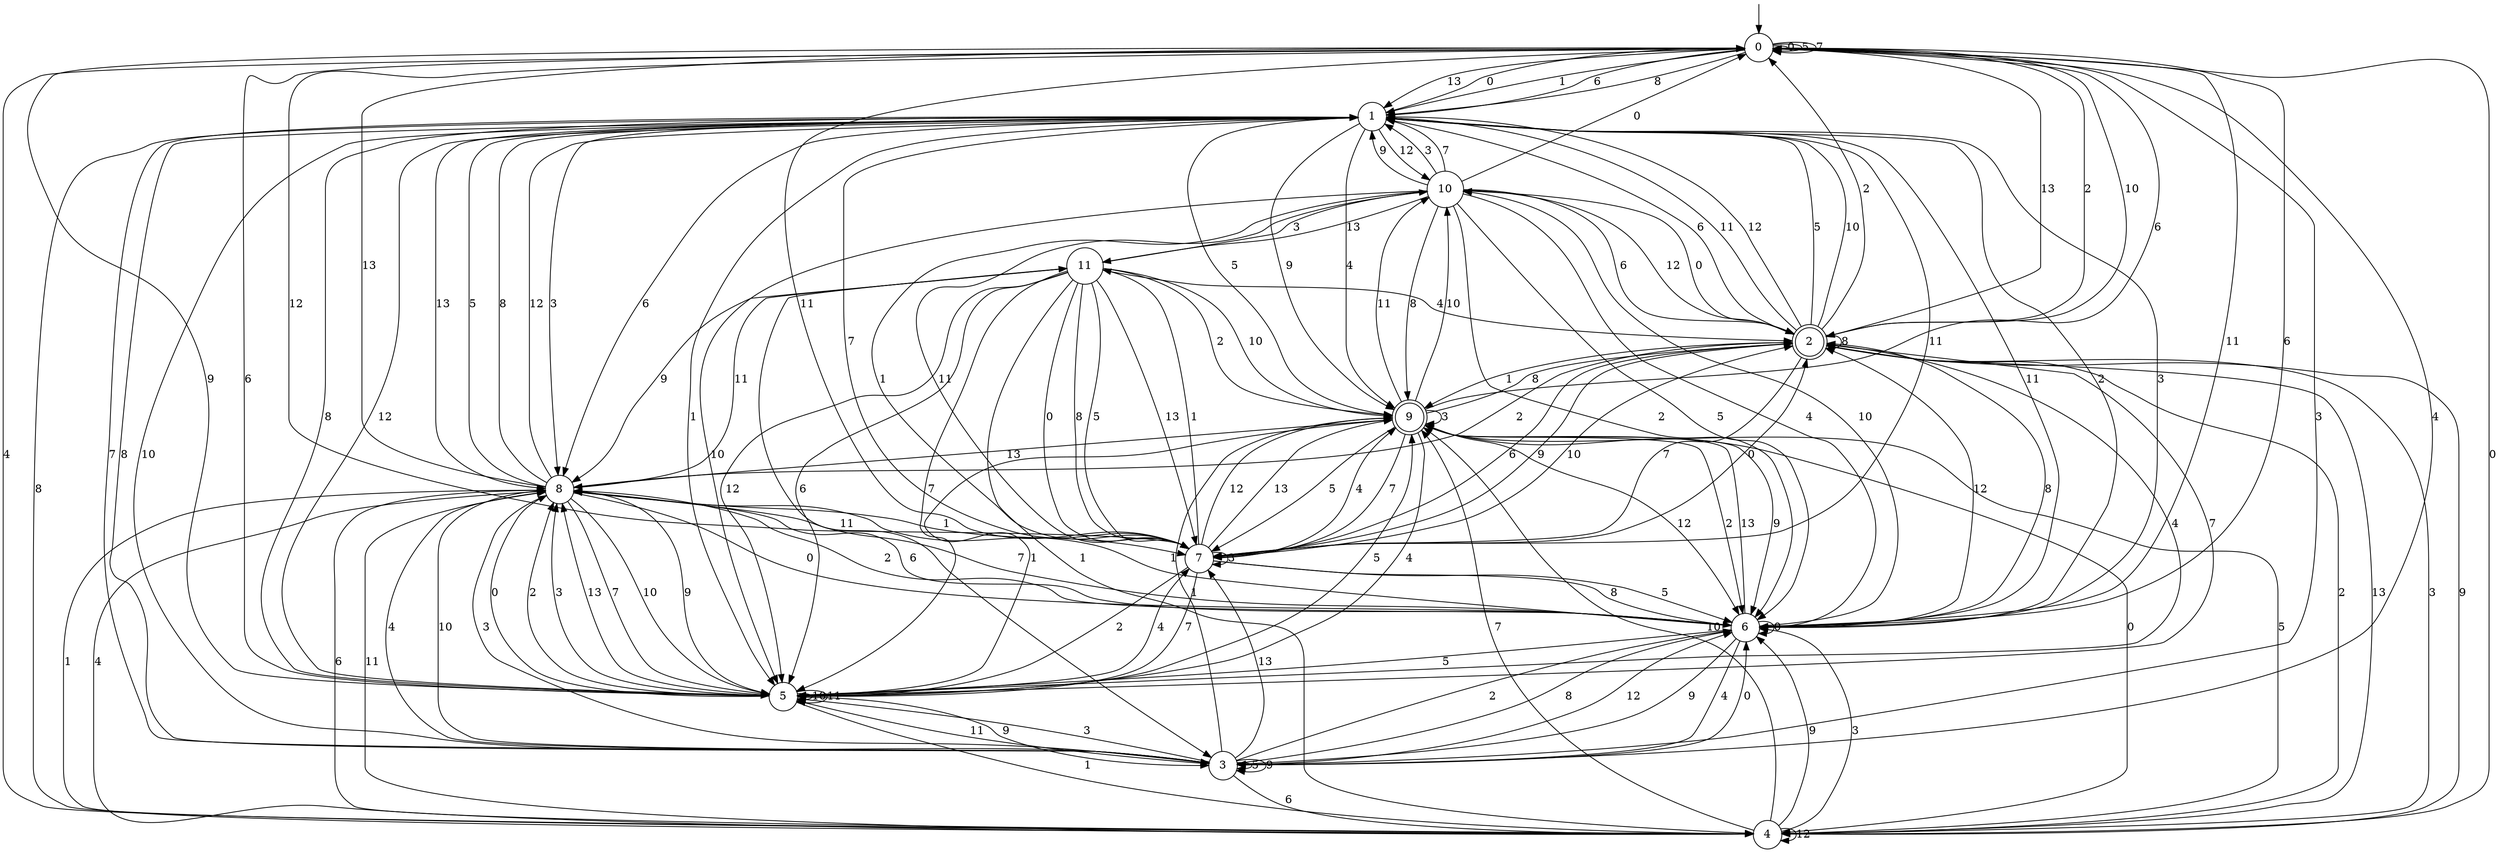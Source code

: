 digraph g {

	s0 [shape="circle" label="0"];
	s1 [shape="circle" label="1"];
	s2 [shape="doublecircle" label="2"];
	s3 [shape="circle" label="3"];
	s4 [shape="circle" label="4"];
	s5 [shape="circle" label="5"];
	s6 [shape="circle" label="6"];
	s7 [shape="circle" label="7"];
	s8 [shape="circle" label="8"];
	s9 [shape="doublecircle" label="9"];
	s10 [shape="circle" label="10"];
	s11 [shape="circle" label="11"];
	s0 -> s0 [label="0"];
	s0 -> s1 [label="1"];
	s0 -> s2 [label="2"];
	s0 -> s3 [label="3"];
	s0 -> s4 [label="4"];
	s0 -> s0 [label="5"];
	s0 -> s1 [label="6"];
	s0 -> s0 [label="7"];
	s0 -> s1 [label="8"];
	s0 -> s5 [label="9"];
	s0 -> s2 [label="10"];
	s0 -> s6 [label="11"];
	s0 -> s7 [label="12"];
	s0 -> s1 [label="13"];
	s1 -> s0 [label="0"];
	s1 -> s5 [label="1"];
	s1 -> s6 [label="2"];
	s1 -> s8 [label="3"];
	s1 -> s9 [label="4"];
	s1 -> s9 [label="5"];
	s1 -> s8 [label="6"];
	s1 -> s7 [label="7"];
	s1 -> s3 [label="8"];
	s1 -> s9 [label="9"];
	s1 -> s3 [label="10"];
	s1 -> s7 [label="11"];
	s1 -> s10 [label="12"];
	s1 -> s8 [label="13"];
	s2 -> s10 [label="0"];
	s2 -> s9 [label="1"];
	s2 -> s0 [label="2"];
	s2 -> s4 [label="3"];
	s2 -> s5 [label="4"];
	s2 -> s1 [label="5"];
	s2 -> s1 [label="6"];
	s2 -> s7 [label="7"];
	s2 -> s2 [label="8"];
	s2 -> s4 [label="9"];
	s2 -> s1 [label="10"];
	s2 -> s1 [label="11"];
	s2 -> s1 [label="12"];
	s2 -> s0 [label="13"];
	s3 -> s6 [label="0"];
	s3 -> s9 [label="1"];
	s3 -> s6 [label="2"];
	s3 -> s5 [label="3"];
	s3 -> s0 [label="4"];
	s3 -> s3 [label="5"];
	s3 -> s4 [label="6"];
	s3 -> s1 [label="7"];
	s3 -> s6 [label="8"];
	s3 -> s3 [label="9"];
	s3 -> s8 [label="10"];
	s3 -> s5 [label="11"];
	s3 -> s6 [label="12"];
	s3 -> s7 [label="13"];
	s4 -> s0 [label="0"];
	s4 -> s8 [label="1"];
	s4 -> s2 [label="2"];
	s4 -> s6 [label="3"];
	s4 -> s8 [label="4"];
	s4 -> s9 [label="5"];
	s4 -> s8 [label="6"];
	s4 -> s9 [label="7"];
	s4 -> s1 [label="8"];
	s4 -> s6 [label="9"];
	s4 -> s9 [label="10"];
	s4 -> s8 [label="11"];
	s4 -> s4 [label="12"];
	s4 -> s2 [label="13"];
	s5 -> s8 [label="0"];
	s5 -> s4 [label="1"];
	s5 -> s8 [label="2"];
	s5 -> s8 [label="3"];
	s5 -> s7 [label="4"];
	s5 -> s9 [label="5"];
	s5 -> s0 [label="6"];
	s5 -> s2 [label="7"];
	s5 -> s1 [label="8"];
	s5 -> s3 [label="9"];
	s5 -> s5 [label="10"];
	s5 -> s5 [label="11"];
	s5 -> s1 [label="12"];
	s5 -> s8 [label="13"];
	s6 -> s6 [label="0"];
	s6 -> s8 [label="1"];
	s6 -> s8 [label="2"];
	s6 -> s1 [label="3"];
	s6 -> s3 [label="4"];
	s6 -> s5 [label="5"];
	s6 -> s0 [label="6"];
	s6 -> s8 [label="7"];
	s6 -> s2 [label="8"];
	s6 -> s3 [label="9"];
	s6 -> s10 [label="10"];
	s6 -> s1 [label="11"];
	s6 -> s2 [label="12"];
	s6 -> s9 [label="13"];
	s7 -> s2 [label="0"];
	s7 -> s11 [label="1"];
	s7 -> s5 [label="2"];
	s7 -> s7 [label="3"];
	s7 -> s9 [label="4"];
	s7 -> s6 [label="5"];
	s7 -> s2 [label="6"];
	s7 -> s5 [label="7"];
	s7 -> s6 [label="8"];
	s7 -> s2 [label="9"];
	s7 -> s2 [label="10"];
	s7 -> s0 [label="11"];
	s7 -> s9 [label="12"];
	s7 -> s9 [label="13"];
	s8 -> s6 [label="0"];
	s8 -> s7 [label="1"];
	s8 -> s2 [label="2"];
	s8 -> s3 [label="3"];
	s8 -> s3 [label="4"];
	s8 -> s1 [label="5"];
	s8 -> s6 [label="6"];
	s8 -> s5 [label="7"];
	s8 -> s1 [label="8"];
	s8 -> s5 [label="9"];
	s8 -> s5 [label="10"];
	s8 -> s11 [label="11"];
	s8 -> s1 [label="12"];
	s8 -> s0 [label="13"];
	s9 -> s4 [label="0"];
	s9 -> s5 [label="1"];
	s9 -> s6 [label="2"];
	s9 -> s9 [label="3"];
	s9 -> s5 [label="4"];
	s9 -> s7 [label="5"];
	s9 -> s0 [label="6"];
	s9 -> s7 [label="7"];
	s9 -> s2 [label="8"];
	s9 -> s6 [label="9"];
	s9 -> s10 [label="10"];
	s9 -> s10 [label="11"];
	s9 -> s6 [label="12"];
	s9 -> s8 [label="13"];
	s10 -> s0 [label="0"];
	s10 -> s7 [label="1"];
	s10 -> s6 [label="2"];
	s10 -> s1 [label="3"];
	s10 -> s6 [label="4"];
	s10 -> s6 [label="5"];
	s10 -> s2 [label="6"];
	s10 -> s1 [label="7"];
	s10 -> s9 [label="8"];
	s10 -> s1 [label="9"];
	s10 -> s5 [label="10"];
	s10 -> s7 [label="11"];
	s10 -> s2 [label="12"];
	s10 -> s11 [label="13"];
	s11 -> s7 [label="0"];
	s11 -> s4 [label="1"];
	s11 -> s9 [label="2"];
	s11 -> s10 [label="3"];
	s11 -> s2 [label="4"];
	s11 -> s7 [label="5"];
	s11 -> s5 [label="6"];
	s11 -> s5 [label="7"];
	s11 -> s7 [label="8"];
	s11 -> s8 [label="9"];
	s11 -> s9 [label="10"];
	s11 -> s3 [label="11"];
	s11 -> s5 [label="12"];
	s11 -> s7 [label="13"];

__start0 [label="" shape="none" width="0" height="0"];
__start0 -> s0;

}
